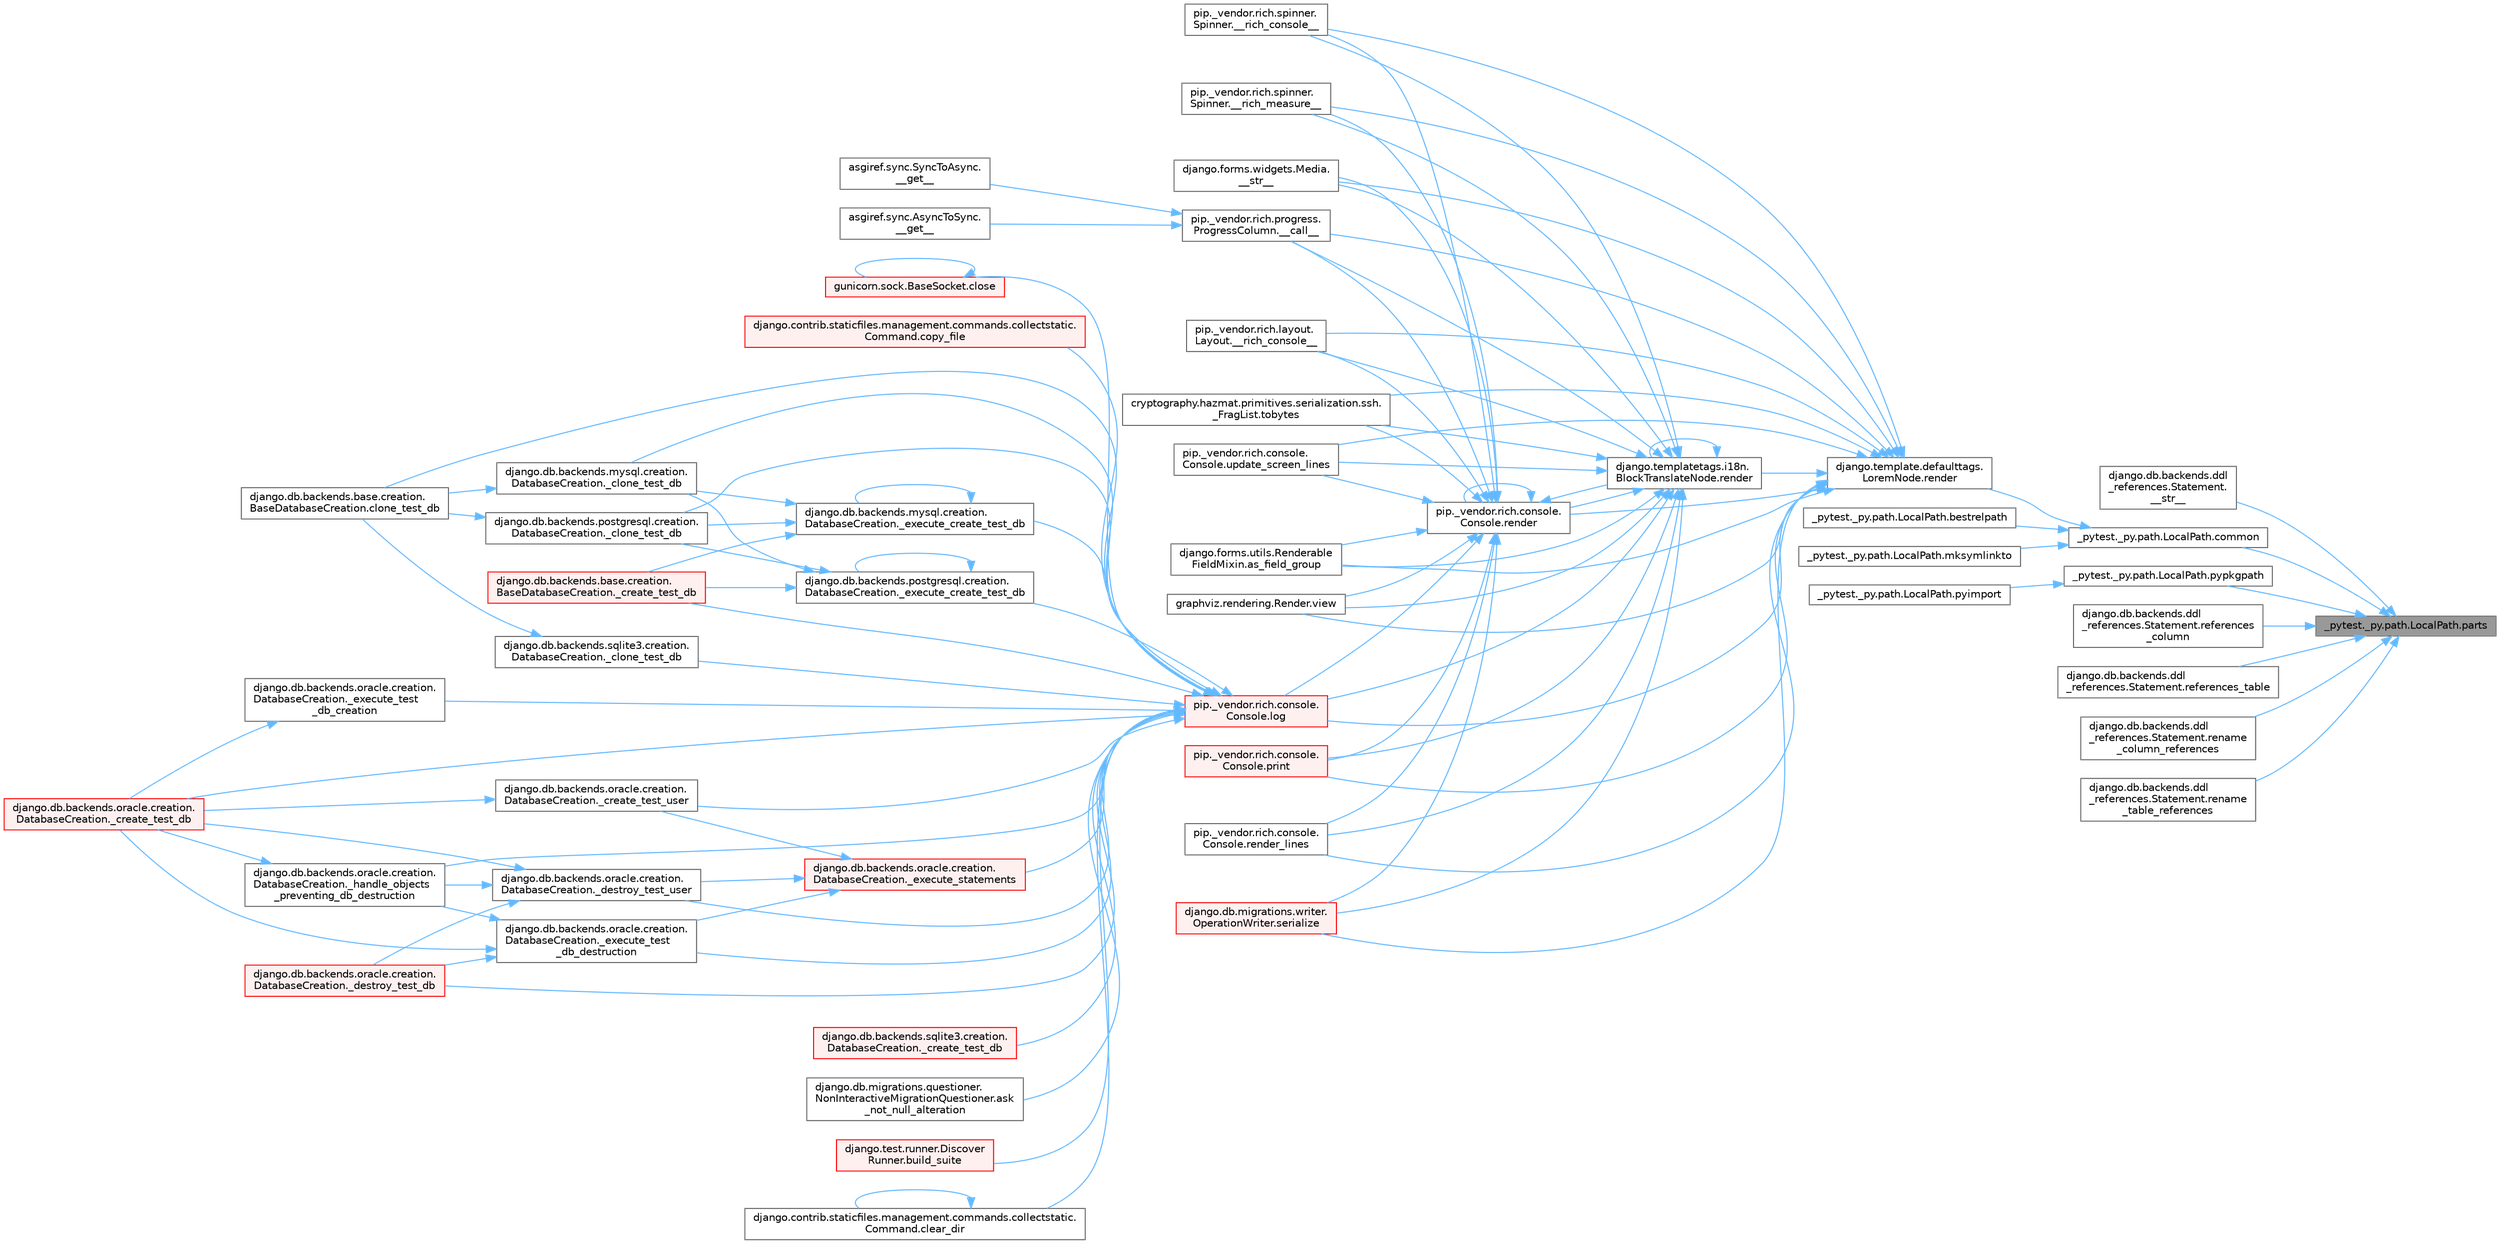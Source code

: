 digraph "_pytest._py.path.LocalPath.parts"
{
 // LATEX_PDF_SIZE
  bgcolor="transparent";
  edge [fontname=Helvetica,fontsize=10,labelfontname=Helvetica,labelfontsize=10];
  node [fontname=Helvetica,fontsize=10,shape=box,height=0.2,width=0.4];
  rankdir="RL";
  Node1 [id="Node000001",label="_pytest._py.path.LocalPath.parts",height=0.2,width=0.4,color="gray40", fillcolor="grey60", style="filled", fontcolor="black",tooltip=" "];
  Node1 -> Node2 [id="edge1_Node000001_Node000002",dir="back",color="steelblue1",style="solid",tooltip=" "];
  Node2 [id="Node000002",label="django.db.backends.ddl\l_references.Statement.\l__str__",height=0.2,width=0.4,color="grey40", fillcolor="white", style="filled",URL="$classdjango_1_1db_1_1backends_1_1ddl__references_1_1_statement.html#adddccbef0fe3572054e0221e1c0f2582",tooltip=" "];
  Node1 -> Node3 [id="edge2_Node000001_Node000003",dir="back",color="steelblue1",style="solid",tooltip=" "];
  Node3 [id="Node000003",label="_pytest._py.path.LocalPath.common",height=0.2,width=0.4,color="grey40", fillcolor="white", style="filled",URL="$class__pytest_1_1__py_1_1path_1_1_local_path.html#acfbf92be9e0e9374c52f6852c72c2237",tooltip=" "];
  Node3 -> Node4 [id="edge3_Node000003_Node000004",dir="back",color="steelblue1",style="solid",tooltip=" "];
  Node4 [id="Node000004",label="_pytest._py.path.LocalPath.bestrelpath",height=0.2,width=0.4,color="grey40", fillcolor="white", style="filled",URL="$class__pytest_1_1__py_1_1path_1_1_local_path.html#accc5450294cb4c510fa50449c40a056b",tooltip=" "];
  Node3 -> Node5 [id="edge4_Node000003_Node000005",dir="back",color="steelblue1",style="solid",tooltip=" "];
  Node5 [id="Node000005",label="_pytest._py.path.LocalPath.mksymlinkto",height=0.2,width=0.4,color="grey40", fillcolor="white", style="filled",URL="$class__pytest_1_1__py_1_1path_1_1_local_path.html#a8dc617070ee96a8653920fde3a15d383",tooltip=" "];
  Node3 -> Node6 [id="edge5_Node000003_Node000006",dir="back",color="steelblue1",style="solid",tooltip=" "];
  Node6 [id="Node000006",label="django.template.defaulttags.\lLoremNode.render",height=0.2,width=0.4,color="grey40", fillcolor="white", style="filled",URL="$classdjango_1_1template_1_1defaulttags_1_1_lorem_node.html#aa9ac6e64f495fe6a2d53e7e7e7a30bf5",tooltip=" "];
  Node6 -> Node7 [id="edge6_Node000006_Node000007",dir="back",color="steelblue1",style="solid",tooltip=" "];
  Node7 [id="Node000007",label="pip._vendor.rich.progress.\lProgressColumn.__call__",height=0.2,width=0.4,color="grey40", fillcolor="white", style="filled",URL="$classpip_1_1__vendor_1_1rich_1_1progress_1_1_progress_column.html#ae0c399be74222f949edb0fa5324cf6ea",tooltip=" "];
  Node7 -> Node8 [id="edge7_Node000007_Node000008",dir="back",color="steelblue1",style="solid",tooltip=" "];
  Node8 [id="Node000008",label="asgiref.sync.AsyncToSync.\l__get__",height=0.2,width=0.4,color="grey40", fillcolor="white", style="filled",URL="$classasgiref_1_1sync_1_1_async_to_sync.html#a23e9ef7a73da98dad9e3f4e65846969b",tooltip=" "];
  Node7 -> Node9 [id="edge8_Node000007_Node000009",dir="back",color="steelblue1",style="solid",tooltip=" "];
  Node9 [id="Node000009",label="asgiref.sync.SyncToAsync.\l__get__",height=0.2,width=0.4,color="grey40", fillcolor="white", style="filled",URL="$classasgiref_1_1sync_1_1_sync_to_async.html#aebdfbe3f01079a529fd2f39810597381",tooltip=" "];
  Node6 -> Node10 [id="edge9_Node000006_Node000010",dir="back",color="steelblue1",style="solid",tooltip=" "];
  Node10 [id="Node000010",label="pip._vendor.rich.layout.\lLayout.__rich_console__",height=0.2,width=0.4,color="grey40", fillcolor="white", style="filled",URL="$classpip_1_1__vendor_1_1rich_1_1layout_1_1_layout.html#ac39cb3d17d2b0324ee1b0dada41a3ebd",tooltip=" "];
  Node6 -> Node11 [id="edge10_Node000006_Node000011",dir="back",color="steelblue1",style="solid",tooltip=" "];
  Node11 [id="Node000011",label="pip._vendor.rich.spinner.\lSpinner.__rich_console__",height=0.2,width=0.4,color="grey40", fillcolor="white", style="filled",URL="$classpip_1_1__vendor_1_1rich_1_1spinner_1_1_spinner.html#a6883d8dced19ac48d4dfc74f776357fd",tooltip=" "];
  Node6 -> Node12 [id="edge11_Node000006_Node000012",dir="back",color="steelblue1",style="solid",tooltip=" "];
  Node12 [id="Node000012",label="pip._vendor.rich.spinner.\lSpinner.__rich_measure__",height=0.2,width=0.4,color="grey40", fillcolor="white", style="filled",URL="$classpip_1_1__vendor_1_1rich_1_1spinner_1_1_spinner.html#a89745682c823c44a31bae8e8d07869f5",tooltip=" "];
  Node6 -> Node13 [id="edge12_Node000006_Node000013",dir="back",color="steelblue1",style="solid",tooltip=" "];
  Node13 [id="Node000013",label="django.forms.widgets.Media.\l__str__",height=0.2,width=0.4,color="grey40", fillcolor="white", style="filled",URL="$classdjango_1_1forms_1_1widgets_1_1_media.html#ae1651710548a7d9f14f036d035012d21",tooltip=" "];
  Node6 -> Node14 [id="edge13_Node000006_Node000014",dir="back",color="steelblue1",style="solid",tooltip=" "];
  Node14 [id="Node000014",label="django.forms.utils.Renderable\lFieldMixin.as_field_group",height=0.2,width=0.4,color="grey40", fillcolor="white", style="filled",URL="$classdjango_1_1forms_1_1utils_1_1_renderable_field_mixin.html#a1e9a1b4f790ea694431554267fd5d74c",tooltip=" "];
  Node6 -> Node15 [id="edge14_Node000006_Node000015",dir="back",color="steelblue1",style="solid",tooltip=" "];
  Node15 [id="Node000015",label="pip._vendor.rich.console.\lConsole.log",height=0.2,width=0.4,color="red", fillcolor="#FFF0F0", style="filled",URL="$classpip_1_1__vendor_1_1rich_1_1console_1_1_console.html#af9c77e39f9413fc2b134c60cfa23b0f1",tooltip=" "];
  Node15 -> Node16 [id="edge15_Node000015_Node000016",dir="back",color="steelblue1",style="solid",tooltip=" "];
  Node16 [id="Node000016",label="django.db.backends.mysql.creation.\lDatabaseCreation._clone_test_db",height=0.2,width=0.4,color="grey40", fillcolor="white", style="filled",URL="$classdjango_1_1db_1_1backends_1_1mysql_1_1creation_1_1_database_creation.html#ab4d99b6a9b6a81141d0fba9440d91619",tooltip=" "];
  Node16 -> Node17 [id="edge16_Node000016_Node000017",dir="back",color="steelblue1",style="solid",tooltip=" "];
  Node17 [id="Node000017",label="django.db.backends.base.creation.\lBaseDatabaseCreation.clone_test_db",height=0.2,width=0.4,color="grey40", fillcolor="white", style="filled",URL="$classdjango_1_1db_1_1backends_1_1base_1_1creation_1_1_base_database_creation.html#aa792ff2a6725c1020027c189ff967316",tooltip=" "];
  Node15 -> Node18 [id="edge17_Node000015_Node000018",dir="back",color="steelblue1",style="solid",tooltip=" "];
  Node18 [id="Node000018",label="django.db.backends.postgresql.creation.\lDatabaseCreation._clone_test_db",height=0.2,width=0.4,color="grey40", fillcolor="white", style="filled",URL="$classdjango_1_1db_1_1backends_1_1postgresql_1_1creation_1_1_database_creation.html#ab57e8a2ba94a8a4888fd435036b4c322",tooltip=" "];
  Node18 -> Node17 [id="edge18_Node000018_Node000017",dir="back",color="steelblue1",style="solid",tooltip=" "];
  Node15 -> Node19 [id="edge19_Node000015_Node000019",dir="back",color="steelblue1",style="solid",tooltip=" "];
  Node19 [id="Node000019",label="django.db.backends.sqlite3.creation.\lDatabaseCreation._clone_test_db",height=0.2,width=0.4,color="grey40", fillcolor="white", style="filled",URL="$classdjango_1_1db_1_1backends_1_1sqlite3_1_1creation_1_1_database_creation.html#a43a28bd11187e2b0677fd0be7643387b",tooltip=" "];
  Node19 -> Node17 [id="edge20_Node000019_Node000017",dir="back",color="steelblue1",style="solid",tooltip=" "];
  Node15 -> Node20 [id="edge21_Node000015_Node000020",dir="back",color="steelblue1",style="solid",tooltip=" "];
  Node20 [id="Node000020",label="django.db.backends.base.creation.\lBaseDatabaseCreation._create_test_db",height=0.2,width=0.4,color="red", fillcolor="#FFF0F0", style="filled",URL="$classdjango_1_1db_1_1backends_1_1base_1_1creation_1_1_base_database_creation.html#a3782aff49b95503af2f0e518a10dc22d",tooltip=" "];
  Node15 -> Node22 [id="edge22_Node000015_Node000022",dir="back",color="steelblue1",style="solid",tooltip=" "];
  Node22 [id="Node000022",label="django.db.backends.oracle.creation.\lDatabaseCreation._create_test_db",height=0.2,width=0.4,color="red", fillcolor="#FFF0F0", style="filled",URL="$classdjango_1_1db_1_1backends_1_1oracle_1_1creation_1_1_database_creation.html#aea03f2099a0f6691226755c6b60c133f",tooltip=" "];
  Node15 -> Node23 [id="edge23_Node000015_Node000023",dir="back",color="steelblue1",style="solid",tooltip=" "];
  Node23 [id="Node000023",label="django.db.backends.sqlite3.creation.\lDatabaseCreation._create_test_db",height=0.2,width=0.4,color="red", fillcolor="#FFF0F0", style="filled",URL="$classdjango_1_1db_1_1backends_1_1sqlite3_1_1creation_1_1_database_creation.html#a67d2c057a1e604f78b379e63cd6bff28",tooltip=" "];
  Node15 -> Node24 [id="edge24_Node000015_Node000024",dir="back",color="steelblue1",style="solid",tooltip=" "];
  Node24 [id="Node000024",label="django.db.backends.oracle.creation.\lDatabaseCreation._create_test_user",height=0.2,width=0.4,color="grey40", fillcolor="white", style="filled",URL="$classdjango_1_1db_1_1backends_1_1oracle_1_1creation_1_1_database_creation.html#a59ea754a7f0af2c6d24086c033e1a0dd",tooltip=" "];
  Node24 -> Node22 [id="edge25_Node000024_Node000022",dir="back",color="steelblue1",style="solid",tooltip=" "];
  Node15 -> Node25 [id="edge26_Node000015_Node000025",dir="back",color="steelblue1",style="solid",tooltip=" "];
  Node25 [id="Node000025",label="django.db.backends.oracle.creation.\lDatabaseCreation._destroy_test_db",height=0.2,width=0.4,color="red", fillcolor="#FFF0F0", style="filled",URL="$classdjango_1_1db_1_1backends_1_1oracle_1_1creation_1_1_database_creation.html#a08dd28500eb796fba820014d705845e1",tooltip=" "];
  Node15 -> Node27 [id="edge27_Node000015_Node000027",dir="back",color="steelblue1",style="solid",tooltip=" "];
  Node27 [id="Node000027",label="django.db.backends.oracle.creation.\lDatabaseCreation._destroy_test_user",height=0.2,width=0.4,color="grey40", fillcolor="white", style="filled",URL="$classdjango_1_1db_1_1backends_1_1oracle_1_1creation_1_1_database_creation.html#ac5b566d811b2dcccb9c6c125486ec8b9",tooltip=" "];
  Node27 -> Node22 [id="edge28_Node000027_Node000022",dir="back",color="steelblue1",style="solid",tooltip=" "];
  Node27 -> Node25 [id="edge29_Node000027_Node000025",dir="back",color="steelblue1",style="solid",tooltip=" "];
  Node27 -> Node28 [id="edge30_Node000027_Node000028",dir="back",color="steelblue1",style="solid",tooltip=" "];
  Node28 [id="Node000028",label="django.db.backends.oracle.creation.\lDatabaseCreation._handle_objects\l_preventing_db_destruction",height=0.2,width=0.4,color="grey40", fillcolor="white", style="filled",URL="$classdjango_1_1db_1_1backends_1_1oracle_1_1creation_1_1_database_creation.html#a1c37c804f0a89dbadda5bc9fd5b601af",tooltip=" "];
  Node28 -> Node22 [id="edge31_Node000028_Node000022",dir="back",color="steelblue1",style="solid",tooltip=" "];
  Node15 -> Node29 [id="edge32_Node000015_Node000029",dir="back",color="steelblue1",style="solid",tooltip=" "];
  Node29 [id="Node000029",label="django.db.backends.mysql.creation.\lDatabaseCreation._execute_create_test_db",height=0.2,width=0.4,color="grey40", fillcolor="white", style="filled",URL="$classdjango_1_1db_1_1backends_1_1mysql_1_1creation_1_1_database_creation.html#ab42ab74c9087be175aad845aec9d4160",tooltip=" "];
  Node29 -> Node16 [id="edge33_Node000029_Node000016",dir="back",color="steelblue1",style="solid",tooltip=" "];
  Node29 -> Node18 [id="edge34_Node000029_Node000018",dir="back",color="steelblue1",style="solid",tooltip=" "];
  Node29 -> Node20 [id="edge35_Node000029_Node000020",dir="back",color="steelblue1",style="solid",tooltip=" "];
  Node29 -> Node29 [id="edge36_Node000029_Node000029",dir="back",color="steelblue1",style="solid",tooltip=" "];
  Node15 -> Node30 [id="edge37_Node000015_Node000030",dir="back",color="steelblue1",style="solid",tooltip=" "];
  Node30 [id="Node000030",label="django.db.backends.postgresql.creation.\lDatabaseCreation._execute_create_test_db",height=0.2,width=0.4,color="grey40", fillcolor="white", style="filled",URL="$classdjango_1_1db_1_1backends_1_1postgresql_1_1creation_1_1_database_creation.html#a8c9e9502a3370ff7f46e7982b1ace1ec",tooltip=" "];
  Node30 -> Node16 [id="edge38_Node000030_Node000016",dir="back",color="steelblue1",style="solid",tooltip=" "];
  Node30 -> Node18 [id="edge39_Node000030_Node000018",dir="back",color="steelblue1",style="solid",tooltip=" "];
  Node30 -> Node20 [id="edge40_Node000030_Node000020",dir="back",color="steelblue1",style="solid",tooltip=" "];
  Node30 -> Node30 [id="edge41_Node000030_Node000030",dir="back",color="steelblue1",style="solid",tooltip=" "];
  Node15 -> Node31 [id="edge42_Node000015_Node000031",dir="back",color="steelblue1",style="solid",tooltip=" "];
  Node31 [id="Node000031",label="django.db.backends.oracle.creation.\lDatabaseCreation._execute_statements",height=0.2,width=0.4,color="red", fillcolor="#FFF0F0", style="filled",URL="$classdjango_1_1db_1_1backends_1_1oracle_1_1creation_1_1_database_creation.html#a40f0a887cb7b18753bb057b12ede6de5",tooltip=" "];
  Node31 -> Node24 [id="edge43_Node000031_Node000024",dir="back",color="steelblue1",style="solid",tooltip=" "];
  Node31 -> Node27 [id="edge44_Node000031_Node000027",dir="back",color="steelblue1",style="solid",tooltip=" "];
  Node31 -> Node34 [id="edge45_Node000031_Node000034",dir="back",color="steelblue1",style="solid",tooltip=" "];
  Node34 [id="Node000034",label="django.db.backends.oracle.creation.\lDatabaseCreation._execute_test\l_db_destruction",height=0.2,width=0.4,color="grey40", fillcolor="white", style="filled",URL="$classdjango_1_1db_1_1backends_1_1oracle_1_1creation_1_1_database_creation.html#a122c68cb1495e4c1a5c9c6a8f61ea46f",tooltip=" "];
  Node34 -> Node22 [id="edge46_Node000034_Node000022",dir="back",color="steelblue1",style="solid",tooltip=" "];
  Node34 -> Node25 [id="edge47_Node000034_Node000025",dir="back",color="steelblue1",style="solid",tooltip=" "];
  Node34 -> Node28 [id="edge48_Node000034_Node000028",dir="back",color="steelblue1",style="solid",tooltip=" "];
  Node15 -> Node33 [id="edge49_Node000015_Node000033",dir="back",color="steelblue1",style="solid",tooltip=" "];
  Node33 [id="Node000033",label="django.db.backends.oracle.creation.\lDatabaseCreation._execute_test\l_db_creation",height=0.2,width=0.4,color="grey40", fillcolor="white", style="filled",URL="$classdjango_1_1db_1_1backends_1_1oracle_1_1creation_1_1_database_creation.html#a66d037f8286d396a98cf6ad2a5b9f25f",tooltip=" "];
  Node33 -> Node22 [id="edge50_Node000033_Node000022",dir="back",color="steelblue1",style="solid",tooltip=" "];
  Node15 -> Node34 [id="edge51_Node000015_Node000034",dir="back",color="steelblue1",style="solid",tooltip=" "];
  Node15 -> Node28 [id="edge52_Node000015_Node000028",dir="back",color="steelblue1",style="solid",tooltip=" "];
  Node15 -> Node35 [id="edge53_Node000015_Node000035",dir="back",color="steelblue1",style="solid",tooltip=" "];
  Node35 [id="Node000035",label="django.db.migrations.questioner.\lNonInteractiveMigrationQuestioner.ask\l_not_null_alteration",height=0.2,width=0.4,color="grey40", fillcolor="white", style="filled",URL="$classdjango_1_1db_1_1migrations_1_1questioner_1_1_non_interactive_migration_questioner.html#a8e2e9dcddaff9a58581a3bdfbc87136f",tooltip=" "];
  Node15 -> Node36 [id="edge54_Node000015_Node000036",dir="back",color="steelblue1",style="solid",tooltip=" "];
  Node36 [id="Node000036",label="django.test.runner.Discover\lRunner.build_suite",height=0.2,width=0.4,color="red", fillcolor="#FFF0F0", style="filled",URL="$classdjango_1_1test_1_1runner_1_1_discover_runner.html#a59c1b9e138786179fdbfce3ab15bf2c8",tooltip=" "];
  Node15 -> Node38 [id="edge55_Node000015_Node000038",dir="back",color="steelblue1",style="solid",tooltip=" "];
  Node38 [id="Node000038",label="django.contrib.staticfiles.management.commands.collectstatic.\lCommand.clear_dir",height=0.2,width=0.4,color="grey40", fillcolor="white", style="filled",URL="$classdjango_1_1contrib_1_1staticfiles_1_1management_1_1commands_1_1collectstatic_1_1_command.html#a2974077448bb3e1203a0c82350976399",tooltip=" "];
  Node38 -> Node38 [id="edge56_Node000038_Node000038",dir="back",color="steelblue1",style="solid",tooltip=" "];
  Node15 -> Node17 [id="edge57_Node000015_Node000017",dir="back",color="steelblue1",style="solid",tooltip=" "];
  Node15 -> Node39 [id="edge58_Node000015_Node000039",dir="back",color="steelblue1",style="solid",tooltip=" "];
  Node39 [id="Node000039",label="gunicorn.sock.BaseSocket.close",height=0.2,width=0.4,color="red", fillcolor="#FFF0F0", style="filled",URL="$classgunicorn_1_1sock_1_1_base_socket.html#af2002e81bf30cc8c6614f9568af6ef06",tooltip=" "];
  Node39 -> Node39 [id="edge59_Node000039_Node000039",dir="back",color="steelblue1",style="solid",tooltip=" "];
  Node15 -> Node2415 [id="edge60_Node000015_Node002415",dir="back",color="steelblue1",style="solid",tooltip=" "];
  Node2415 [id="Node002415",label="django.contrib.staticfiles.management.commands.collectstatic.\lCommand.copy_file",height=0.2,width=0.4,color="red", fillcolor="#FFF0F0", style="filled",URL="$classdjango_1_1contrib_1_1staticfiles_1_1management_1_1commands_1_1collectstatic_1_1_command.html#aa1d53e284649215d968d4bb505fb4d4b",tooltip=" "];
  Node6 -> Node436 [id="edge61_Node000006_Node000436",dir="back",color="steelblue1",style="solid",tooltip=" "];
  Node436 [id="Node000436",label="pip._vendor.rich.console.\lConsole.print",height=0.2,width=0.4,color="red", fillcolor="#FFF0F0", style="filled",URL="$classpip_1_1__vendor_1_1rich_1_1console_1_1_console.html#af954370cdbb49236b597f2c11064549d",tooltip=" "];
  Node6 -> Node518 [id="edge62_Node000006_Node000518",dir="back",color="steelblue1",style="solid",tooltip=" "];
  Node518 [id="Node000518",label="django.templatetags.i18n.\lBlockTranslateNode.render",height=0.2,width=0.4,color="grey40", fillcolor="white", style="filled",URL="$classdjango_1_1templatetags_1_1i18n_1_1_block_translate_node.html#aaf05bebfd02c1c4b676387ada0357832",tooltip=" "];
  Node518 -> Node7 [id="edge63_Node000518_Node000007",dir="back",color="steelblue1",style="solid",tooltip=" "];
  Node518 -> Node10 [id="edge64_Node000518_Node000010",dir="back",color="steelblue1",style="solid",tooltip=" "];
  Node518 -> Node11 [id="edge65_Node000518_Node000011",dir="back",color="steelblue1",style="solid",tooltip=" "];
  Node518 -> Node12 [id="edge66_Node000518_Node000012",dir="back",color="steelblue1",style="solid",tooltip=" "];
  Node518 -> Node13 [id="edge67_Node000518_Node000013",dir="back",color="steelblue1",style="solid",tooltip=" "];
  Node518 -> Node14 [id="edge68_Node000518_Node000014",dir="back",color="steelblue1",style="solid",tooltip=" "];
  Node518 -> Node15 [id="edge69_Node000518_Node000015",dir="back",color="steelblue1",style="solid",tooltip=" "];
  Node518 -> Node436 [id="edge70_Node000518_Node000436",dir="back",color="steelblue1",style="solid",tooltip=" "];
  Node518 -> Node518 [id="edge71_Node000518_Node000518",dir="back",color="steelblue1",style="solid",tooltip=" "];
  Node518 -> Node519 [id="edge72_Node000518_Node000519",dir="back",color="steelblue1",style="solid",tooltip=" "];
  Node519 [id="Node000519",label="pip._vendor.rich.console.\lConsole.render",height=0.2,width=0.4,color="grey40", fillcolor="white", style="filled",URL="$classpip_1_1__vendor_1_1rich_1_1console_1_1_console.html#a9551b8254c573105adde80622393a938",tooltip=" "];
  Node519 -> Node7 [id="edge73_Node000519_Node000007",dir="back",color="steelblue1",style="solid",tooltip=" "];
  Node519 -> Node10 [id="edge74_Node000519_Node000010",dir="back",color="steelblue1",style="solid",tooltip=" "];
  Node519 -> Node11 [id="edge75_Node000519_Node000011",dir="back",color="steelblue1",style="solid",tooltip=" "];
  Node519 -> Node12 [id="edge76_Node000519_Node000012",dir="back",color="steelblue1",style="solid",tooltip=" "];
  Node519 -> Node13 [id="edge77_Node000519_Node000013",dir="back",color="steelblue1",style="solid",tooltip=" "];
  Node519 -> Node14 [id="edge78_Node000519_Node000014",dir="back",color="steelblue1",style="solid",tooltip=" "];
  Node519 -> Node15 [id="edge79_Node000519_Node000015",dir="back",color="steelblue1",style="solid",tooltip=" "];
  Node519 -> Node436 [id="edge80_Node000519_Node000436",dir="back",color="steelblue1",style="solid",tooltip=" "];
  Node519 -> Node518 [id="edge81_Node000519_Node000518",dir="back",color="steelblue1",style="solid",tooltip=" "];
  Node519 -> Node519 [id="edge82_Node000519_Node000519",dir="back",color="steelblue1",style="solid",tooltip=" "];
  Node519 -> Node520 [id="edge83_Node000519_Node000520",dir="back",color="steelblue1",style="solid",tooltip=" "];
  Node520 [id="Node000520",label="pip._vendor.rich.console.\lConsole.render_lines",height=0.2,width=0.4,color="grey40", fillcolor="white", style="filled",URL="$classpip_1_1__vendor_1_1rich_1_1console_1_1_console.html#a5818808a49db20c5bee6986425f96f14",tooltip=" "];
  Node519 -> Node521 [id="edge84_Node000519_Node000521",dir="back",color="steelblue1",style="solid",tooltip=" "];
  Node521 [id="Node000521",label="django.db.migrations.writer.\lOperationWriter.serialize",height=0.2,width=0.4,color="red", fillcolor="#FFF0F0", style="filled",URL="$classdjango_1_1db_1_1migrations_1_1writer_1_1_operation_writer.html#a866e8d13e1c54a35d74e9a6b0383b2f8",tooltip=" "];
  Node519 -> Node593 [id="edge85_Node000519_Node000593",dir="back",color="steelblue1",style="solid",tooltip=" "];
  Node593 [id="Node000593",label="cryptography.hazmat.primitives.serialization.ssh.\l_FragList.tobytes",height=0.2,width=0.4,color="grey40", fillcolor="white", style="filled",URL="$classcryptography_1_1hazmat_1_1primitives_1_1serialization_1_1ssh_1_1___frag_list.html#a195dd4e7c741624829a13af53fa3de38",tooltip=" "];
  Node519 -> Node594 [id="edge86_Node000519_Node000594",dir="back",color="steelblue1",style="solid",tooltip=" "];
  Node594 [id="Node000594",label="pip._vendor.rich.console.\lConsole.update_screen_lines",height=0.2,width=0.4,color="grey40", fillcolor="white", style="filled",URL="$classpip_1_1__vendor_1_1rich_1_1console_1_1_console.html#a21cfe5af86ec7533f23d45fe2969817e",tooltip=" "];
  Node519 -> Node595 [id="edge87_Node000519_Node000595",dir="back",color="steelblue1",style="solid",tooltip=" "];
  Node595 [id="Node000595",label="graphviz.rendering.Render.view",height=0.2,width=0.4,color="grey40", fillcolor="white", style="filled",URL="$classgraphviz_1_1rendering_1_1_render.html#a53169c422996b9a7e92b5580c13914e2",tooltip=" "];
  Node518 -> Node520 [id="edge88_Node000518_Node000520",dir="back",color="steelblue1",style="solid",tooltip=" "];
  Node518 -> Node521 [id="edge89_Node000518_Node000521",dir="back",color="steelblue1",style="solid",tooltip=" "];
  Node518 -> Node593 [id="edge90_Node000518_Node000593",dir="back",color="steelblue1",style="solid",tooltip=" "];
  Node518 -> Node594 [id="edge91_Node000518_Node000594",dir="back",color="steelblue1",style="solid",tooltip=" "];
  Node518 -> Node595 [id="edge92_Node000518_Node000595",dir="back",color="steelblue1",style="solid",tooltip=" "];
  Node6 -> Node519 [id="edge93_Node000006_Node000519",dir="back",color="steelblue1",style="solid",tooltip=" "];
  Node6 -> Node520 [id="edge94_Node000006_Node000520",dir="back",color="steelblue1",style="solid",tooltip=" "];
  Node6 -> Node521 [id="edge95_Node000006_Node000521",dir="back",color="steelblue1",style="solid",tooltip=" "];
  Node6 -> Node593 [id="edge96_Node000006_Node000593",dir="back",color="steelblue1",style="solid",tooltip=" "];
  Node6 -> Node594 [id="edge97_Node000006_Node000594",dir="back",color="steelblue1",style="solid",tooltip=" "];
  Node6 -> Node595 [id="edge98_Node000006_Node000595",dir="back",color="steelblue1",style="solid",tooltip=" "];
  Node1 -> Node3181 [id="edge99_Node000001_Node003181",dir="back",color="steelblue1",style="solid",tooltip=" "];
  Node3181 [id="Node003181",label="_pytest._py.path.LocalPath.pypkgpath",height=0.2,width=0.4,color="grey40", fillcolor="white", style="filled",URL="$class__pytest_1_1__py_1_1path_1_1_local_path.html#a7fd92db55b13ffbf9f0509387d17217b",tooltip=" "];
  Node3181 -> Node1110 [id="edge100_Node003181_Node001110",dir="back",color="steelblue1",style="solid",tooltip=" "];
  Node1110 [id="Node001110",label="_pytest._py.path.LocalPath.pyimport",height=0.2,width=0.4,color="grey40", fillcolor="white", style="filled",URL="$class__pytest_1_1__py_1_1path_1_1_local_path.html#aaf2fbd0a1a8554d138b60c28ca682b75",tooltip=" "];
  Node1 -> Node3182 [id="edge101_Node000001_Node003182",dir="back",color="steelblue1",style="solid",tooltip=" "];
  Node3182 [id="Node003182",label="django.db.backends.ddl\l_references.Statement.references\l_column",height=0.2,width=0.4,color="grey40", fillcolor="white", style="filled",URL="$classdjango_1_1db_1_1backends_1_1ddl__references_1_1_statement.html#ab3d94a62759aa925044e50a5c74c5f41",tooltip=" "];
  Node1 -> Node3183 [id="edge102_Node000001_Node003183",dir="back",color="steelblue1",style="solid",tooltip=" "];
  Node3183 [id="Node003183",label="django.db.backends.ddl\l_references.Statement.references_table",height=0.2,width=0.4,color="grey40", fillcolor="white", style="filled",URL="$classdjango_1_1db_1_1backends_1_1ddl__references_1_1_statement.html#abfc5f83ed4de0aea2120ee8c333c42f0",tooltip=" "];
  Node1 -> Node3184 [id="edge103_Node000001_Node003184",dir="back",color="steelblue1",style="solid",tooltip=" "];
  Node3184 [id="Node003184",label="django.db.backends.ddl\l_references.Statement.rename\l_column_references",height=0.2,width=0.4,color="grey40", fillcolor="white", style="filled",URL="$classdjango_1_1db_1_1backends_1_1ddl__references_1_1_statement.html#a5a6b7df98a46a54062f2211b699b9d65",tooltip=" "];
  Node1 -> Node3185 [id="edge104_Node000001_Node003185",dir="back",color="steelblue1",style="solid",tooltip=" "];
  Node3185 [id="Node003185",label="django.db.backends.ddl\l_references.Statement.rename\l_table_references",height=0.2,width=0.4,color="grey40", fillcolor="white", style="filled",URL="$classdjango_1_1db_1_1backends_1_1ddl__references_1_1_statement.html#a2281b02251c48e6c29bb7bbcd6f9585d",tooltip=" "];
}
